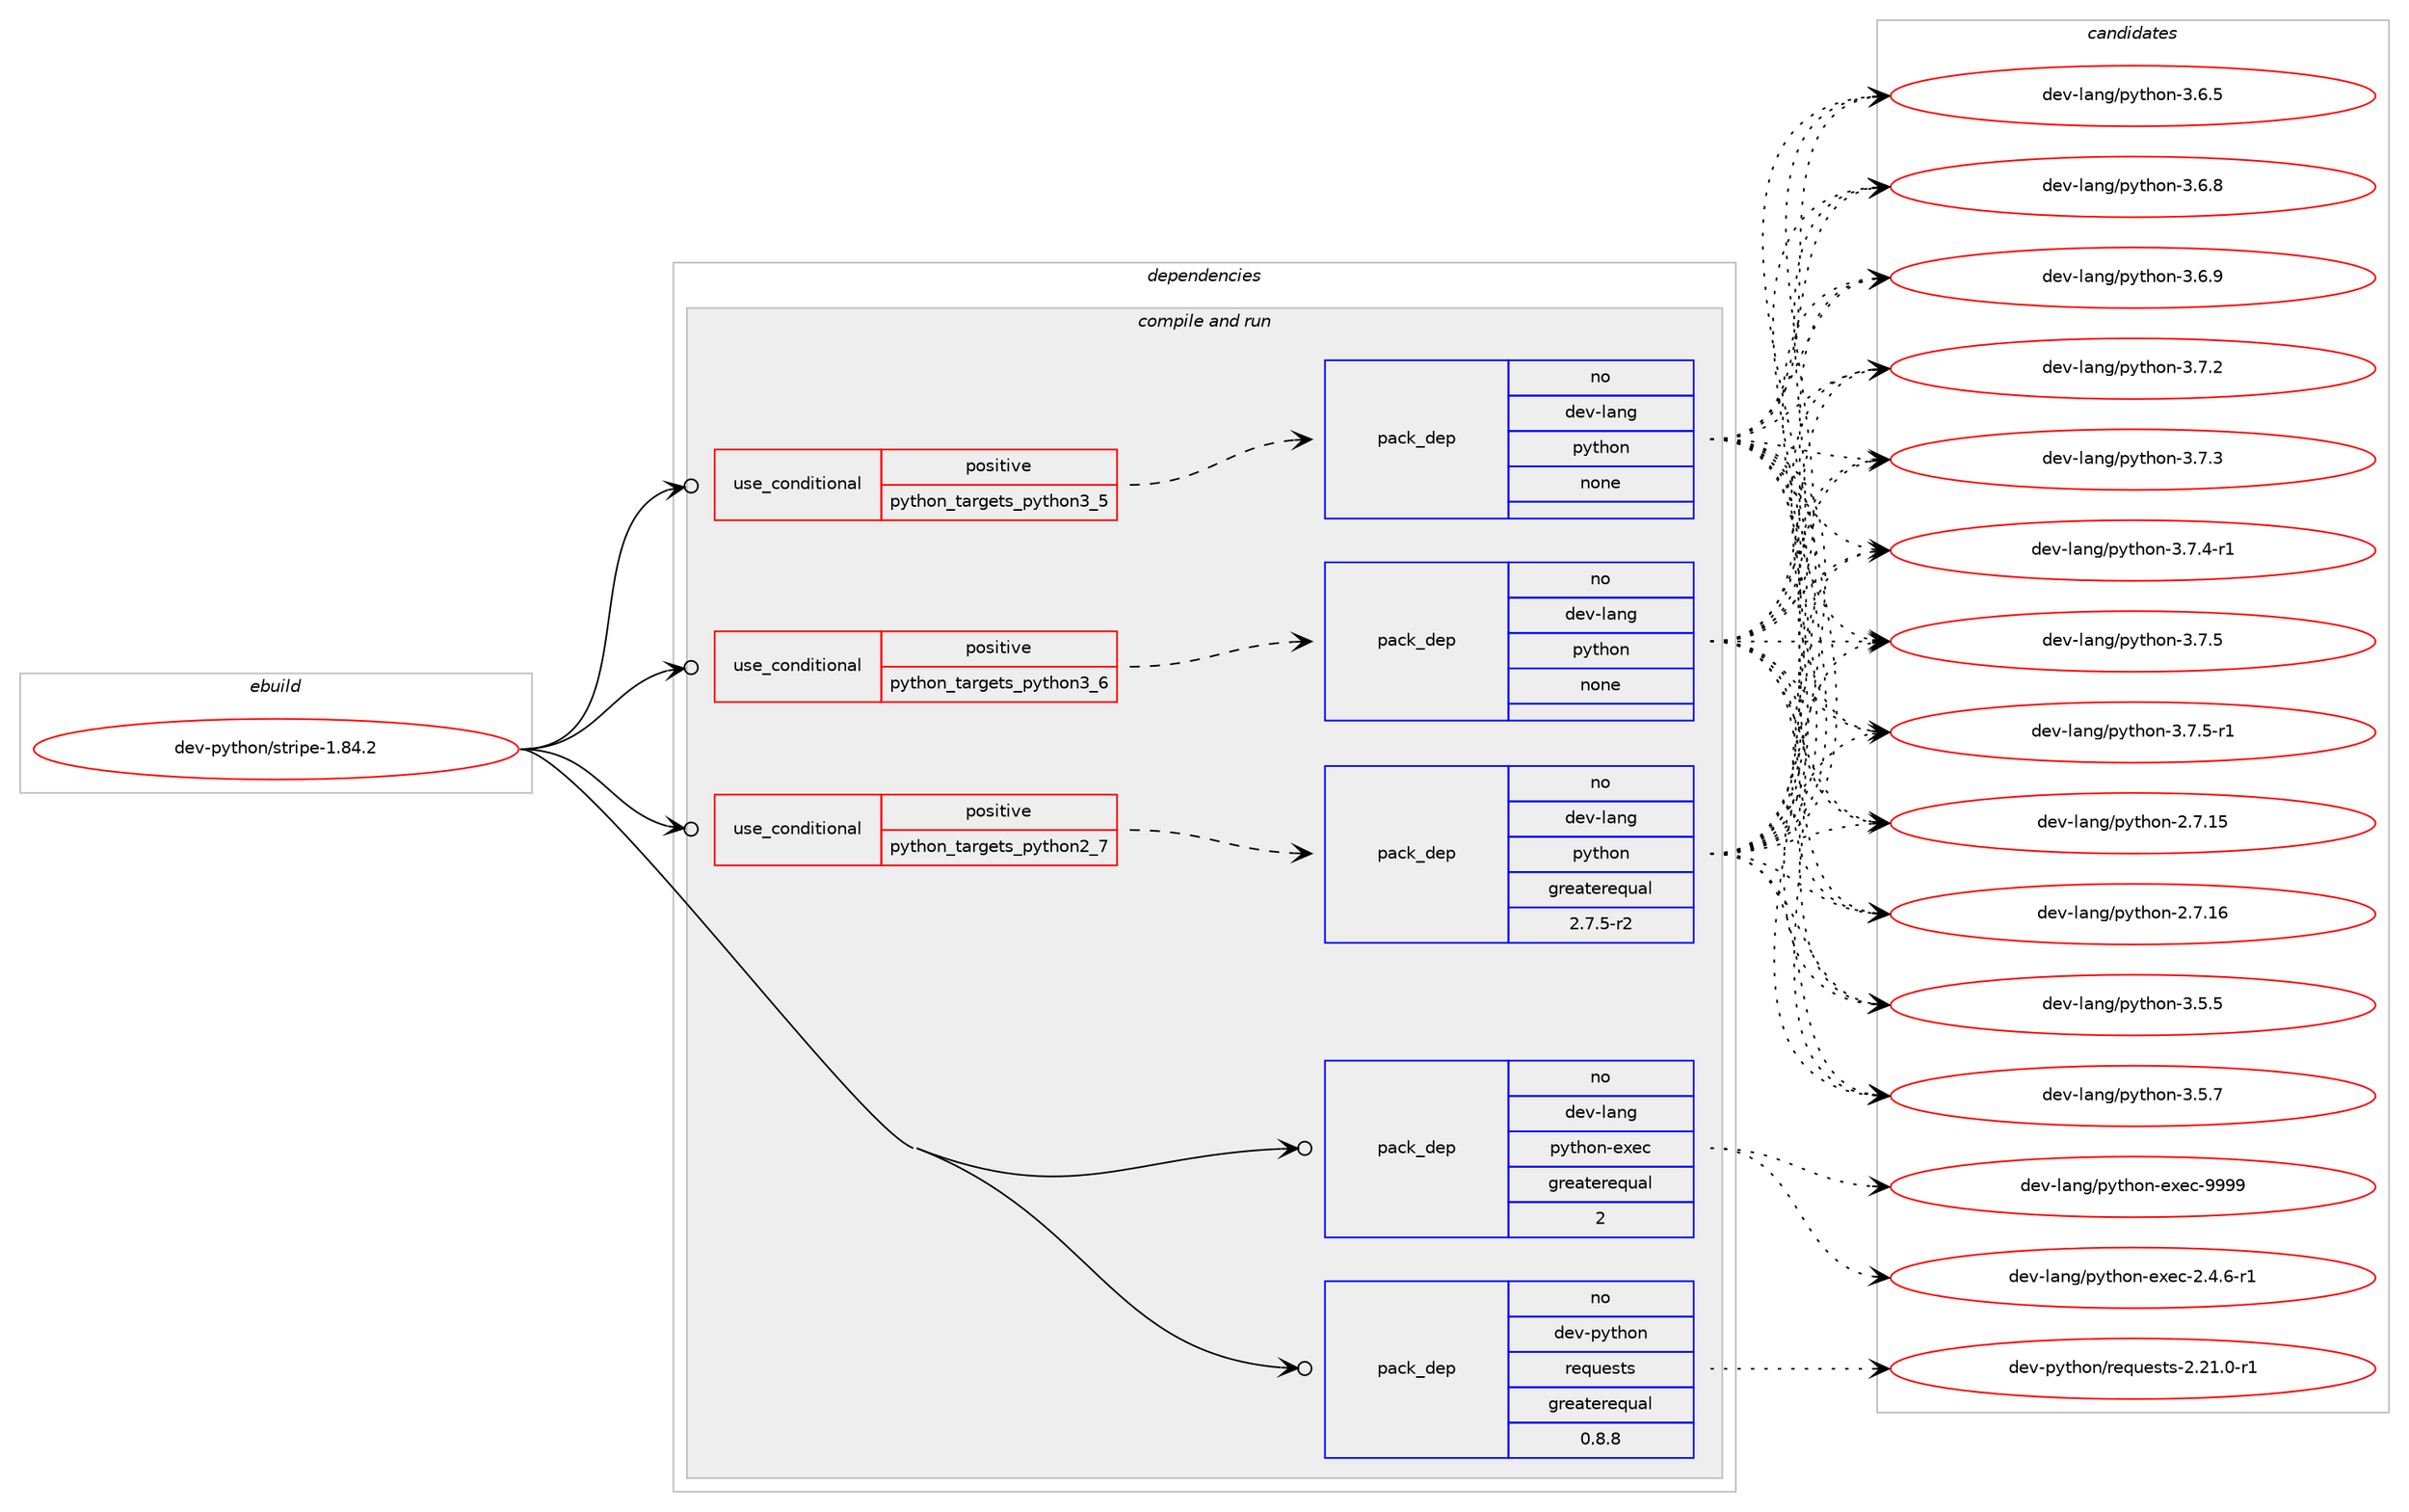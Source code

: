 digraph prolog {

# *************
# Graph options
# *************

newrank=true;
concentrate=true;
compound=true;
graph [rankdir=LR,fontname=Helvetica,fontsize=10,ranksep=1.5];#, ranksep=2.5, nodesep=0.2];
edge  [arrowhead=vee];
node  [fontname=Helvetica,fontsize=10];

# **********
# The ebuild
# **********

subgraph cluster_leftcol {
color=gray;
rank=same;
label=<<i>ebuild</i>>;
id [label="dev-python/stripe-1.84.2", color=red, width=4, href="../dev-python/stripe-1.84.2.svg"];
}

# ****************
# The dependencies
# ****************

subgraph cluster_midcol {
color=gray;
label=<<i>dependencies</i>>;
subgraph cluster_compile {
fillcolor="#eeeeee";
style=filled;
label=<<i>compile</i>>;
}
subgraph cluster_compileandrun {
fillcolor="#eeeeee";
style=filled;
label=<<i>compile and run</i>>;
subgraph cond150025 {
dependency639420 [label=<<TABLE BORDER="0" CELLBORDER="1" CELLSPACING="0" CELLPADDING="4"><TR><TD ROWSPAN="3" CELLPADDING="10">use_conditional</TD></TR><TR><TD>positive</TD></TR><TR><TD>python_targets_python2_7</TD></TR></TABLE>>, shape=none, color=red];
subgraph pack477514 {
dependency639421 [label=<<TABLE BORDER="0" CELLBORDER="1" CELLSPACING="0" CELLPADDING="4" WIDTH="220"><TR><TD ROWSPAN="6" CELLPADDING="30">pack_dep</TD></TR><TR><TD WIDTH="110">no</TD></TR><TR><TD>dev-lang</TD></TR><TR><TD>python</TD></TR><TR><TD>greaterequal</TD></TR><TR><TD>2.7.5-r2</TD></TR></TABLE>>, shape=none, color=blue];
}
dependency639420:e -> dependency639421:w [weight=20,style="dashed",arrowhead="vee"];
}
id:e -> dependency639420:w [weight=20,style="solid",arrowhead="odotvee"];
subgraph cond150026 {
dependency639422 [label=<<TABLE BORDER="0" CELLBORDER="1" CELLSPACING="0" CELLPADDING="4"><TR><TD ROWSPAN="3" CELLPADDING="10">use_conditional</TD></TR><TR><TD>positive</TD></TR><TR><TD>python_targets_python3_5</TD></TR></TABLE>>, shape=none, color=red];
subgraph pack477515 {
dependency639423 [label=<<TABLE BORDER="0" CELLBORDER="1" CELLSPACING="0" CELLPADDING="4" WIDTH="220"><TR><TD ROWSPAN="6" CELLPADDING="30">pack_dep</TD></TR><TR><TD WIDTH="110">no</TD></TR><TR><TD>dev-lang</TD></TR><TR><TD>python</TD></TR><TR><TD>none</TD></TR><TR><TD></TD></TR></TABLE>>, shape=none, color=blue];
}
dependency639422:e -> dependency639423:w [weight=20,style="dashed",arrowhead="vee"];
}
id:e -> dependency639422:w [weight=20,style="solid",arrowhead="odotvee"];
subgraph cond150027 {
dependency639424 [label=<<TABLE BORDER="0" CELLBORDER="1" CELLSPACING="0" CELLPADDING="4"><TR><TD ROWSPAN="3" CELLPADDING="10">use_conditional</TD></TR><TR><TD>positive</TD></TR><TR><TD>python_targets_python3_6</TD></TR></TABLE>>, shape=none, color=red];
subgraph pack477516 {
dependency639425 [label=<<TABLE BORDER="0" CELLBORDER="1" CELLSPACING="0" CELLPADDING="4" WIDTH="220"><TR><TD ROWSPAN="6" CELLPADDING="30">pack_dep</TD></TR><TR><TD WIDTH="110">no</TD></TR><TR><TD>dev-lang</TD></TR><TR><TD>python</TD></TR><TR><TD>none</TD></TR><TR><TD></TD></TR></TABLE>>, shape=none, color=blue];
}
dependency639424:e -> dependency639425:w [weight=20,style="dashed",arrowhead="vee"];
}
id:e -> dependency639424:w [weight=20,style="solid",arrowhead="odotvee"];
subgraph pack477517 {
dependency639426 [label=<<TABLE BORDER="0" CELLBORDER="1" CELLSPACING="0" CELLPADDING="4" WIDTH="220"><TR><TD ROWSPAN="6" CELLPADDING="30">pack_dep</TD></TR><TR><TD WIDTH="110">no</TD></TR><TR><TD>dev-lang</TD></TR><TR><TD>python-exec</TD></TR><TR><TD>greaterequal</TD></TR><TR><TD>2</TD></TR></TABLE>>, shape=none, color=blue];
}
id:e -> dependency639426:w [weight=20,style="solid",arrowhead="odotvee"];
subgraph pack477518 {
dependency639427 [label=<<TABLE BORDER="0" CELLBORDER="1" CELLSPACING="0" CELLPADDING="4" WIDTH="220"><TR><TD ROWSPAN="6" CELLPADDING="30">pack_dep</TD></TR><TR><TD WIDTH="110">no</TD></TR><TR><TD>dev-python</TD></TR><TR><TD>requests</TD></TR><TR><TD>greaterequal</TD></TR><TR><TD>0.8.8</TD></TR></TABLE>>, shape=none, color=blue];
}
id:e -> dependency639427:w [weight=20,style="solid",arrowhead="odotvee"];
}
subgraph cluster_run {
fillcolor="#eeeeee";
style=filled;
label=<<i>run</i>>;
}
}

# **************
# The candidates
# **************

subgraph cluster_choices {
rank=same;
color=gray;
label=<<i>candidates</i>>;

subgraph choice477514 {
color=black;
nodesep=1;
choice10010111845108971101034711212111610411111045504655464953 [label="dev-lang/python-2.7.15", color=red, width=4,href="../dev-lang/python-2.7.15.svg"];
choice10010111845108971101034711212111610411111045504655464954 [label="dev-lang/python-2.7.16", color=red, width=4,href="../dev-lang/python-2.7.16.svg"];
choice100101118451089711010347112121116104111110455146534653 [label="dev-lang/python-3.5.5", color=red, width=4,href="../dev-lang/python-3.5.5.svg"];
choice100101118451089711010347112121116104111110455146534655 [label="dev-lang/python-3.5.7", color=red, width=4,href="../dev-lang/python-3.5.7.svg"];
choice100101118451089711010347112121116104111110455146544653 [label="dev-lang/python-3.6.5", color=red, width=4,href="../dev-lang/python-3.6.5.svg"];
choice100101118451089711010347112121116104111110455146544656 [label="dev-lang/python-3.6.8", color=red, width=4,href="../dev-lang/python-3.6.8.svg"];
choice100101118451089711010347112121116104111110455146544657 [label="dev-lang/python-3.6.9", color=red, width=4,href="../dev-lang/python-3.6.9.svg"];
choice100101118451089711010347112121116104111110455146554650 [label="dev-lang/python-3.7.2", color=red, width=4,href="../dev-lang/python-3.7.2.svg"];
choice100101118451089711010347112121116104111110455146554651 [label="dev-lang/python-3.7.3", color=red, width=4,href="../dev-lang/python-3.7.3.svg"];
choice1001011184510897110103471121211161041111104551465546524511449 [label="dev-lang/python-3.7.4-r1", color=red, width=4,href="../dev-lang/python-3.7.4-r1.svg"];
choice100101118451089711010347112121116104111110455146554653 [label="dev-lang/python-3.7.5", color=red, width=4,href="../dev-lang/python-3.7.5.svg"];
choice1001011184510897110103471121211161041111104551465546534511449 [label="dev-lang/python-3.7.5-r1", color=red, width=4,href="../dev-lang/python-3.7.5-r1.svg"];
dependency639421:e -> choice10010111845108971101034711212111610411111045504655464953:w [style=dotted,weight="100"];
dependency639421:e -> choice10010111845108971101034711212111610411111045504655464954:w [style=dotted,weight="100"];
dependency639421:e -> choice100101118451089711010347112121116104111110455146534653:w [style=dotted,weight="100"];
dependency639421:e -> choice100101118451089711010347112121116104111110455146534655:w [style=dotted,weight="100"];
dependency639421:e -> choice100101118451089711010347112121116104111110455146544653:w [style=dotted,weight="100"];
dependency639421:e -> choice100101118451089711010347112121116104111110455146544656:w [style=dotted,weight="100"];
dependency639421:e -> choice100101118451089711010347112121116104111110455146544657:w [style=dotted,weight="100"];
dependency639421:e -> choice100101118451089711010347112121116104111110455146554650:w [style=dotted,weight="100"];
dependency639421:e -> choice100101118451089711010347112121116104111110455146554651:w [style=dotted,weight="100"];
dependency639421:e -> choice1001011184510897110103471121211161041111104551465546524511449:w [style=dotted,weight="100"];
dependency639421:e -> choice100101118451089711010347112121116104111110455146554653:w [style=dotted,weight="100"];
dependency639421:e -> choice1001011184510897110103471121211161041111104551465546534511449:w [style=dotted,weight="100"];
}
subgraph choice477515 {
color=black;
nodesep=1;
choice10010111845108971101034711212111610411111045504655464953 [label="dev-lang/python-2.7.15", color=red, width=4,href="../dev-lang/python-2.7.15.svg"];
choice10010111845108971101034711212111610411111045504655464954 [label="dev-lang/python-2.7.16", color=red, width=4,href="../dev-lang/python-2.7.16.svg"];
choice100101118451089711010347112121116104111110455146534653 [label="dev-lang/python-3.5.5", color=red, width=4,href="../dev-lang/python-3.5.5.svg"];
choice100101118451089711010347112121116104111110455146534655 [label="dev-lang/python-3.5.7", color=red, width=4,href="../dev-lang/python-3.5.7.svg"];
choice100101118451089711010347112121116104111110455146544653 [label="dev-lang/python-3.6.5", color=red, width=4,href="../dev-lang/python-3.6.5.svg"];
choice100101118451089711010347112121116104111110455146544656 [label="dev-lang/python-3.6.8", color=red, width=4,href="../dev-lang/python-3.6.8.svg"];
choice100101118451089711010347112121116104111110455146544657 [label="dev-lang/python-3.6.9", color=red, width=4,href="../dev-lang/python-3.6.9.svg"];
choice100101118451089711010347112121116104111110455146554650 [label="dev-lang/python-3.7.2", color=red, width=4,href="../dev-lang/python-3.7.2.svg"];
choice100101118451089711010347112121116104111110455146554651 [label="dev-lang/python-3.7.3", color=red, width=4,href="../dev-lang/python-3.7.3.svg"];
choice1001011184510897110103471121211161041111104551465546524511449 [label="dev-lang/python-3.7.4-r1", color=red, width=4,href="../dev-lang/python-3.7.4-r1.svg"];
choice100101118451089711010347112121116104111110455146554653 [label="dev-lang/python-3.7.5", color=red, width=4,href="../dev-lang/python-3.7.5.svg"];
choice1001011184510897110103471121211161041111104551465546534511449 [label="dev-lang/python-3.7.5-r1", color=red, width=4,href="../dev-lang/python-3.7.5-r1.svg"];
dependency639423:e -> choice10010111845108971101034711212111610411111045504655464953:w [style=dotted,weight="100"];
dependency639423:e -> choice10010111845108971101034711212111610411111045504655464954:w [style=dotted,weight="100"];
dependency639423:e -> choice100101118451089711010347112121116104111110455146534653:w [style=dotted,weight="100"];
dependency639423:e -> choice100101118451089711010347112121116104111110455146534655:w [style=dotted,weight="100"];
dependency639423:e -> choice100101118451089711010347112121116104111110455146544653:w [style=dotted,weight="100"];
dependency639423:e -> choice100101118451089711010347112121116104111110455146544656:w [style=dotted,weight="100"];
dependency639423:e -> choice100101118451089711010347112121116104111110455146544657:w [style=dotted,weight="100"];
dependency639423:e -> choice100101118451089711010347112121116104111110455146554650:w [style=dotted,weight="100"];
dependency639423:e -> choice100101118451089711010347112121116104111110455146554651:w [style=dotted,weight="100"];
dependency639423:e -> choice1001011184510897110103471121211161041111104551465546524511449:w [style=dotted,weight="100"];
dependency639423:e -> choice100101118451089711010347112121116104111110455146554653:w [style=dotted,weight="100"];
dependency639423:e -> choice1001011184510897110103471121211161041111104551465546534511449:w [style=dotted,weight="100"];
}
subgraph choice477516 {
color=black;
nodesep=1;
choice10010111845108971101034711212111610411111045504655464953 [label="dev-lang/python-2.7.15", color=red, width=4,href="../dev-lang/python-2.7.15.svg"];
choice10010111845108971101034711212111610411111045504655464954 [label="dev-lang/python-2.7.16", color=red, width=4,href="../dev-lang/python-2.7.16.svg"];
choice100101118451089711010347112121116104111110455146534653 [label="dev-lang/python-3.5.5", color=red, width=4,href="../dev-lang/python-3.5.5.svg"];
choice100101118451089711010347112121116104111110455146534655 [label="dev-lang/python-3.5.7", color=red, width=4,href="../dev-lang/python-3.5.7.svg"];
choice100101118451089711010347112121116104111110455146544653 [label="dev-lang/python-3.6.5", color=red, width=4,href="../dev-lang/python-3.6.5.svg"];
choice100101118451089711010347112121116104111110455146544656 [label="dev-lang/python-3.6.8", color=red, width=4,href="../dev-lang/python-3.6.8.svg"];
choice100101118451089711010347112121116104111110455146544657 [label="dev-lang/python-3.6.9", color=red, width=4,href="../dev-lang/python-3.6.9.svg"];
choice100101118451089711010347112121116104111110455146554650 [label="dev-lang/python-3.7.2", color=red, width=4,href="../dev-lang/python-3.7.2.svg"];
choice100101118451089711010347112121116104111110455146554651 [label="dev-lang/python-3.7.3", color=red, width=4,href="../dev-lang/python-3.7.3.svg"];
choice1001011184510897110103471121211161041111104551465546524511449 [label="dev-lang/python-3.7.4-r1", color=red, width=4,href="../dev-lang/python-3.7.4-r1.svg"];
choice100101118451089711010347112121116104111110455146554653 [label="dev-lang/python-3.7.5", color=red, width=4,href="../dev-lang/python-3.7.5.svg"];
choice1001011184510897110103471121211161041111104551465546534511449 [label="dev-lang/python-3.7.5-r1", color=red, width=4,href="../dev-lang/python-3.7.5-r1.svg"];
dependency639425:e -> choice10010111845108971101034711212111610411111045504655464953:w [style=dotted,weight="100"];
dependency639425:e -> choice10010111845108971101034711212111610411111045504655464954:w [style=dotted,weight="100"];
dependency639425:e -> choice100101118451089711010347112121116104111110455146534653:w [style=dotted,weight="100"];
dependency639425:e -> choice100101118451089711010347112121116104111110455146534655:w [style=dotted,weight="100"];
dependency639425:e -> choice100101118451089711010347112121116104111110455146544653:w [style=dotted,weight="100"];
dependency639425:e -> choice100101118451089711010347112121116104111110455146544656:w [style=dotted,weight="100"];
dependency639425:e -> choice100101118451089711010347112121116104111110455146544657:w [style=dotted,weight="100"];
dependency639425:e -> choice100101118451089711010347112121116104111110455146554650:w [style=dotted,weight="100"];
dependency639425:e -> choice100101118451089711010347112121116104111110455146554651:w [style=dotted,weight="100"];
dependency639425:e -> choice1001011184510897110103471121211161041111104551465546524511449:w [style=dotted,weight="100"];
dependency639425:e -> choice100101118451089711010347112121116104111110455146554653:w [style=dotted,weight="100"];
dependency639425:e -> choice1001011184510897110103471121211161041111104551465546534511449:w [style=dotted,weight="100"];
}
subgraph choice477517 {
color=black;
nodesep=1;
choice10010111845108971101034711212111610411111045101120101994550465246544511449 [label="dev-lang/python-exec-2.4.6-r1", color=red, width=4,href="../dev-lang/python-exec-2.4.6-r1.svg"];
choice10010111845108971101034711212111610411111045101120101994557575757 [label="dev-lang/python-exec-9999", color=red, width=4,href="../dev-lang/python-exec-9999.svg"];
dependency639426:e -> choice10010111845108971101034711212111610411111045101120101994550465246544511449:w [style=dotted,weight="100"];
dependency639426:e -> choice10010111845108971101034711212111610411111045101120101994557575757:w [style=dotted,weight="100"];
}
subgraph choice477518 {
color=black;
nodesep=1;
choice1001011184511212111610411111047114101113117101115116115455046504946484511449 [label="dev-python/requests-2.21.0-r1", color=red, width=4,href="../dev-python/requests-2.21.0-r1.svg"];
dependency639427:e -> choice1001011184511212111610411111047114101113117101115116115455046504946484511449:w [style=dotted,weight="100"];
}
}

}
